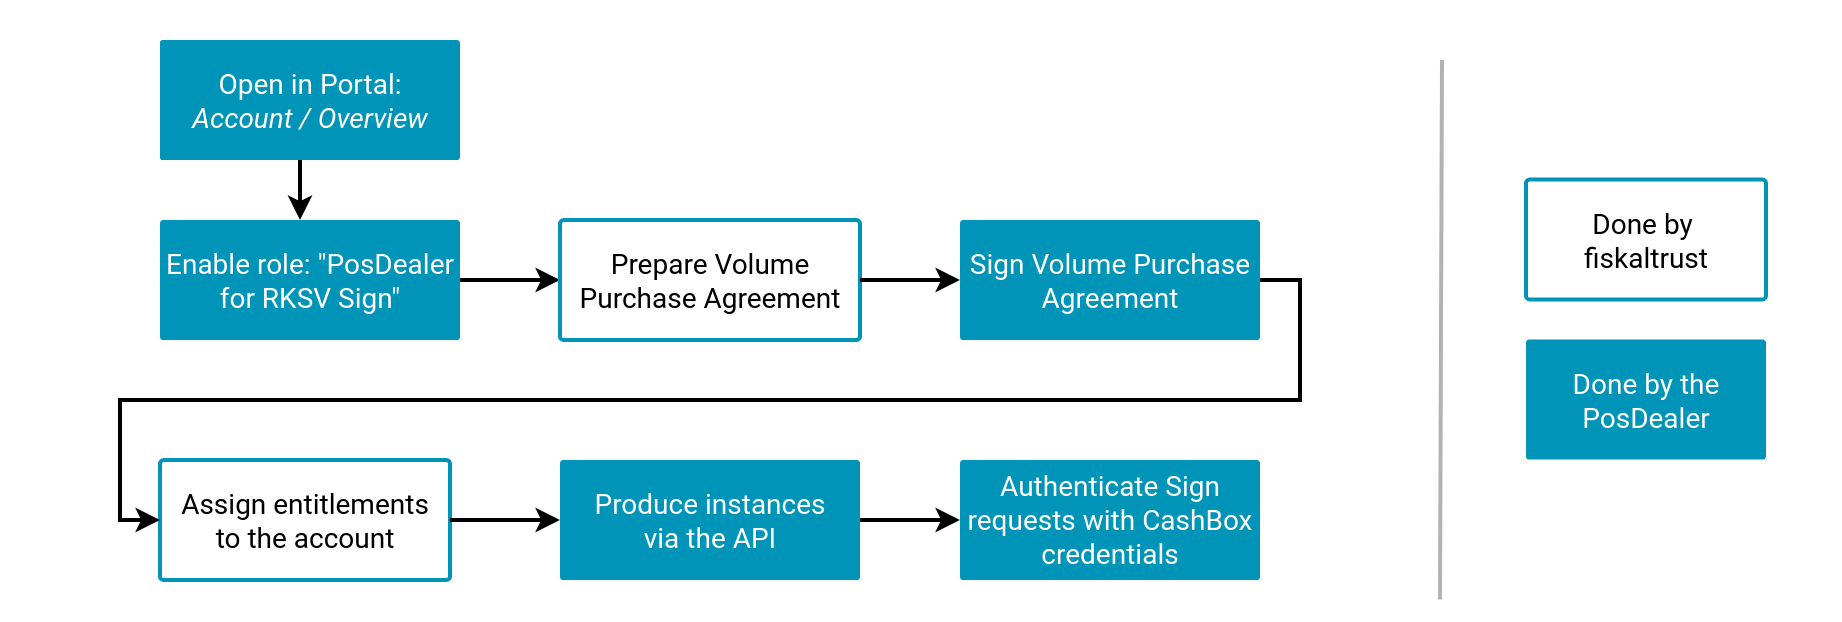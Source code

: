 <mxfile version="19.0.3" type="device"><diagram id="C5RBs43oDa-KdzZeNtuy" name="Page-1"><mxGraphModel dx="2354" dy="714" grid="1" gridSize="10" guides="1" tooltips="1" connect="1" arrows="1" fold="1" page="1" pageScale="1" pageWidth="1169" pageHeight="827" math="0" shadow="0"><root><mxCell id="WIyWlLk6GJQsqaUBKTNV-0"/><mxCell id="WIyWlLk6GJQsqaUBKTNV-1" parent="WIyWlLk6GJQsqaUBKTNV-0"/><mxCell id="gjwJcGeJe08G-OfLPSlC-13" value="" style="rounded=0;whiteSpace=wrap;html=1;strokeColor=none;" parent="WIyWlLk6GJQsqaUBKTNV-1" vertex="1"><mxGeometry x="-1090" width="920" height="310" as="geometry"/></mxCell><mxCell id="7qg1CN8xxovj4dKArf5S-8" style="edgeStyle=orthogonalEdgeStyle;rounded=0;orthogonalLoop=1;jettySize=auto;html=1;exitX=0.5;exitY=1;exitDx=0;exitDy=0;strokeWidth=2;" parent="WIyWlLk6GJQsqaUBKTNV-1" source="Mn3AqxcqX_a29lvz7Gvl-3" target="7qg1CN8xxovj4dKArf5S-0" edge="1"><mxGeometry relative="1" as="geometry"/></mxCell><mxCell id="Mn3AqxcqX_a29lvz7Gvl-3" value="&lt;font style=&quot;font-size: 14px;&quot;&gt;Open in Portal:&lt;br&gt;&lt;i&gt;PosOperator / Invitation&lt;/i&gt;&lt;/font&gt;" style="whiteSpace=wrap;html=1;rounded=1;fontFamily=Roboto;fontSize=15;fontColor=#FFFFFF;strokeColor=none;fillColor=#0095B8;strokeWidth=2;arcSize=3;imageHeight=24;" parent="WIyWlLk6GJQsqaUBKTNV-1" vertex="1"><mxGeometry x="-1010" y="20" width="140" height="60" as="geometry"/></mxCell><mxCell id="Mn3AqxcqX_a29lvz7Gvl-19" value="Sign Volume Purchase Agreement" style="whiteSpace=wrap;html=1;rounded=1;fontFamily=Roboto;fontSize=14;fontColor=#FFFFFF;strokeColor=none;fillColor=#0095B8;strokeWidth=2;arcSize=3;" parent="WIyWlLk6GJQsqaUBKTNV-1" vertex="1"><mxGeometry x="-610" y="110" width="150" height="60" as="geometry"/></mxCell><mxCell id="7qg1CN8xxovj4dKArf5S-9" value="" style="edgeStyle=orthogonalEdgeStyle;rounded=0;orthogonalLoop=1;jettySize=auto;html=1;strokeWidth=2;entryX=0;entryY=0.5;entryDx=0;entryDy=0;" parent="WIyWlLk6GJQsqaUBKTNV-1" source="7qg1CN8xxovj4dKArf5S-0" target="BAwniW32h5a4lD6Vgi_8-1" edge="1"><mxGeometry relative="1" as="geometry"><mxPoint x="-840" y="140" as="targetPoint"/></mxGeometry></mxCell><mxCell id="7qg1CN8xxovj4dKArf5S-0" value="Configure invitation" style="whiteSpace=wrap;html=1;rounded=1;fontFamily=Roboto;fontSize=15;fontColor=#FFFFFF;strokeColor=none;fillColor=#0095B8;strokeWidth=2;arcSize=3;" parent="WIyWlLk6GJQsqaUBKTNV-1" vertex="1"><mxGeometry x="-1000" y="110" width="120" height="60" as="geometry"/></mxCell><mxCell id="7qg1CN8xxovj4dKArf5S-21" value="Done by the PosDealer" style="whiteSpace=wrap;html=1;fontSize=14;fontFamily=Roboto;fillColor=#0095B8;strokeColor=none;fontColor=#FFFFFF;rounded=1;strokeWidth=2;arcSize=3;" parent="WIyWlLk6GJQsqaUBKTNV-1" vertex="1"><mxGeometry x="-327" y="169.75" width="120" height="60" as="geometry"/></mxCell><mxCell id="7qg1CN8xxovj4dKArf5S-25" value="" style="endArrow=none;html=1;rounded=0;fontFamily=Roboto;fontSource=https%3A%2F%2Ffonts.googleapis.com%2Fcss%3Ffamily%3DRoboto;fontSize=13;fontColor=#FFFFFF;strokeWidth=2;textOpacity=50;opacity=30;" parent="WIyWlLk6GJQsqaUBKTNV-1" edge="1"><mxGeometry width="50" height="50" relative="1" as="geometry"><mxPoint x="-370" y="299.75" as="sourcePoint"/><mxPoint x="-369" y="30" as="targetPoint"/></mxGeometry></mxCell><mxCell id="7qg1CN8xxovj4dKArf5S-26" value="&lt;font style=&quot;font-size: 14px;&quot;&gt;Open in Portal:&lt;br style=&quot;font-size: 14px;&quot;&gt;&lt;i style=&quot;font-size: 14px;&quot;&gt;Account / Overview&lt;/i&gt;&lt;/font&gt;" style="whiteSpace=wrap;html=1;rounded=1;fontFamily=Roboto;fontSize=14;fontColor=#FFFFFF;strokeColor=none;fillColor=#0095B8;strokeWidth=2;arcSize=3;imageHeight=24;" parent="WIyWlLk6GJQsqaUBKTNV-1" vertex="1"><mxGeometry x="-1010" y="20" width="150" height="60" as="geometry"/></mxCell><mxCell id="7qg1CN8xxovj4dKArf5S-27" value="Enable role: &quot;PosDealer for RKSV Sign&quot;" style="whiteSpace=wrap;html=1;rounded=1;fontFamily=Roboto;fontSize=14;fontColor=#FFFFFF;strokeColor=none;fillColor=#0095B8;strokeWidth=2;arcSize=3;" parent="WIyWlLk6GJQsqaUBKTNV-1" vertex="1"><mxGeometry x="-1010" y="110" width="150" height="60" as="geometry"/></mxCell><mxCell id="BAwniW32h5a4lD6Vgi_8-0" value="Done by&amp;nbsp;&lt;br style=&quot;font-size: 14px;&quot;&gt;fiskaltrust" style="whiteSpace=wrap;html=1;fontSize=14;fontFamily=Roboto;fillColor=none;strokeColor=#0095B8;fontColor=#000000;rounded=1;strokeWidth=2;arcSize=3;" vertex="1" parent="WIyWlLk6GJQsqaUBKTNV-1"><mxGeometry x="-327" y="89.75" width="120" height="60" as="geometry"/></mxCell><mxCell id="BAwniW32h5a4lD6Vgi_8-1" value="Prepare Volume Purchase Agreement" style="whiteSpace=wrap;html=1;fontSize=14;fontFamily=Roboto;fillColor=none;strokeColor=#0095B8;fontColor=#000000;rounded=1;strokeWidth=2;arcSize=3;" vertex="1" parent="WIyWlLk6GJQsqaUBKTNV-1"><mxGeometry x="-810" y="110" width="150" height="60" as="geometry"/></mxCell><mxCell id="BAwniW32h5a4lD6Vgi_8-2" value="" style="edgeStyle=orthogonalEdgeStyle;rounded=0;orthogonalLoop=1;jettySize=auto;html=1;strokeWidth=2;entryX=0;entryY=0.5;entryDx=0;entryDy=0;exitX=1;exitY=0.5;exitDx=0;exitDy=0;" edge="1" parent="WIyWlLk6GJQsqaUBKTNV-1" source="BAwniW32h5a4lD6Vgi_8-1" target="Mn3AqxcqX_a29lvz7Gvl-19"><mxGeometry relative="1" as="geometry"><mxPoint x="-870" y="150" as="sourcePoint"/><mxPoint x="-825" y="150" as="targetPoint"/></mxGeometry></mxCell><mxCell id="BAwniW32h5a4lD6Vgi_8-3" value="Assign entitlements &lt;br style=&quot;font-size: 14px;&quot;&gt;to the account" style="whiteSpace=wrap;html=1;fontSize=14;fontFamily=Roboto;fillColor=none;strokeColor=#0095B8;fontColor=#000000;rounded=1;strokeWidth=2;arcSize=3;" vertex="1" parent="WIyWlLk6GJQsqaUBKTNV-1"><mxGeometry x="-1010" y="230" width="145" height="60" as="geometry"/></mxCell><mxCell id="BAwniW32h5a4lD6Vgi_8-4" value="" style="edgeStyle=orthogonalEdgeStyle;rounded=0;orthogonalLoop=1;jettySize=auto;html=1;strokeWidth=2;entryX=0;entryY=0.5;entryDx=0;entryDy=0;exitX=1;exitY=0.5;exitDx=0;exitDy=0;" edge="1" parent="WIyWlLk6GJQsqaUBKTNV-1" source="Mn3AqxcqX_a29lvz7Gvl-19" target="BAwniW32h5a4lD6Vgi_8-3"><mxGeometry relative="1" as="geometry"><mxPoint x="-650" y="150" as="sourcePoint"/><mxPoint x="-600" y="150" as="targetPoint"/></mxGeometry></mxCell><mxCell id="BAwniW32h5a4lD6Vgi_8-5" value="Produce instances &lt;br&gt;via the API" style="whiteSpace=wrap;html=1;rounded=1;fontFamily=Roboto;fontSize=14;fontColor=#FFFFFF;strokeColor=none;fillColor=#0095B8;strokeWidth=2;arcSize=3;" vertex="1" parent="WIyWlLk6GJQsqaUBKTNV-1"><mxGeometry x="-810" y="230" width="150" height="60" as="geometry"/></mxCell><mxCell id="BAwniW32h5a4lD6Vgi_8-6" value="" style="edgeStyle=orthogonalEdgeStyle;rounded=0;orthogonalLoop=1;jettySize=auto;html=1;strokeWidth=2;exitX=1;exitY=0.5;exitDx=0;exitDy=0;" edge="1" parent="WIyWlLk6GJQsqaUBKTNV-1" source="BAwniW32h5a4lD6Vgi_8-3" target="BAwniW32h5a4lD6Vgi_8-5"><mxGeometry relative="1" as="geometry"><mxPoint x="-870" y="150" as="sourcePoint"/><mxPoint x="-70" y="450" as="targetPoint"/></mxGeometry></mxCell><mxCell id="BAwniW32h5a4lD6Vgi_8-7" value="Authenticate Sign requests with CashBox credentials" style="whiteSpace=wrap;html=1;rounded=1;fontFamily=Roboto;fontSize=14;fontColor=#FFFFFF;strokeColor=none;fillColor=#0095B8;strokeWidth=2;arcSize=3;" vertex="1" parent="WIyWlLk6GJQsqaUBKTNV-1"><mxGeometry x="-610" y="230" width="150" height="60" as="geometry"/></mxCell><mxCell id="BAwniW32h5a4lD6Vgi_8-9" value="" style="edgeStyle=orthogonalEdgeStyle;rounded=0;orthogonalLoop=1;jettySize=auto;html=1;strokeWidth=2;" edge="1" parent="WIyWlLk6GJQsqaUBKTNV-1" source="BAwniW32h5a4lD6Vgi_8-5" target="BAwniW32h5a4lD6Vgi_8-7"><mxGeometry relative="1" as="geometry"><mxPoint x="-855" y="270" as="sourcePoint"/><mxPoint x="-800" y="270" as="targetPoint"/></mxGeometry></mxCell></root></mxGraphModel></diagram></mxfile>